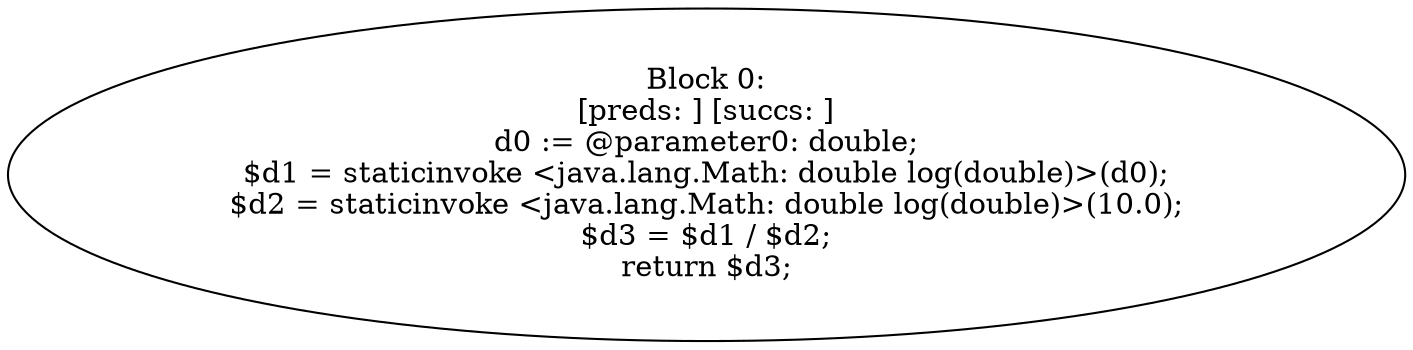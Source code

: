 digraph "unitGraph" {
    "Block 0:
[preds: ] [succs: ]
d0 := @parameter0: double;
$d1 = staticinvoke <java.lang.Math: double log(double)>(d0);
$d2 = staticinvoke <java.lang.Math: double log(double)>(10.0);
$d3 = $d1 / $d2;
return $d3;
"
}
